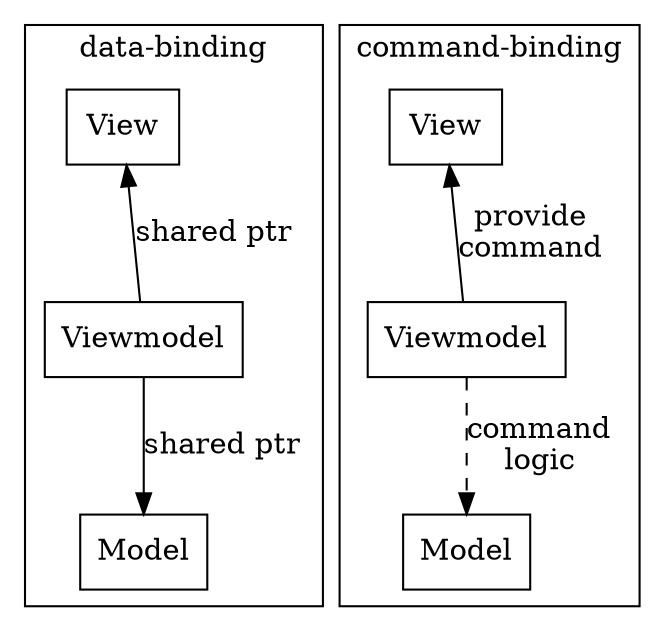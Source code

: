 digraph{
    subgraph cluster{
        label = "    data-binding    "

        node[shape=rectangle]
        v[label="View"]
        vm[label="Viewmodel"]
        m[label="Model"]

        v->vm[style=invis]
        vm->v[label="shared ptr"]
        vm->m[label="shared ptr"]
    }

    subgraph cluster2{
        label = "command-binding"
        
        node[shape=rectangle]
        v2[label="View"]
        vm2[label="Viewmodel"]
        m2[label="Model"]

        v2->vm2[style=invis]
        vm2->v2[label="provide\ncommand"]
        vm2->m2[label="command\nlogic",style=dashed]
    }
}